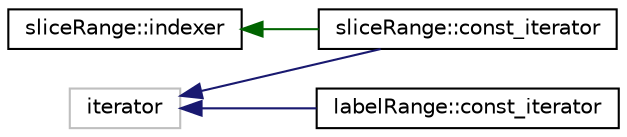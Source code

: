 digraph "Graphical Class Hierarchy"
{
  bgcolor="transparent";
  edge [fontname="Helvetica",fontsize="10",labelfontname="Helvetica",labelfontsize="10"];
  node [fontname="Helvetica",fontsize="10",shape=record];
  rankdir="LR";
  Node1 [label="sliceRange::indexer",height=0.2,width=0.4,color="black",URL="$classFoam_1_1sliceRange_1_1indexer.html",tooltip="A value indexer, for iteration or generation. "];
  Node1 -> Node2 [dir="back",color="darkgreen",fontsize="10",style="solid",fontname="Helvetica"];
  Node2 [label="sliceRange::const_iterator",height=0.2,width=0.4,color="black",URL="$classFoam_1_1sliceRange_1_1const__iterator.html",tooltip="Forward iterator with const access. "];
  Node3 [label="iterator",height=0.2,width=0.4,color="grey75"];
  Node3 -> Node4 [dir="back",color="midnightblue",fontsize="10",style="solid",fontname="Helvetica"];
  Node4 [label="labelRange::const_iterator",height=0.2,width=0.4,color="black",URL="$classFoam_1_1labelRange_1_1const__iterator.html",tooltip="Forward iterator with const access. "];
  Node3 -> Node2 [dir="back",color="midnightblue",fontsize="10",style="solid",fontname="Helvetica"];
}
